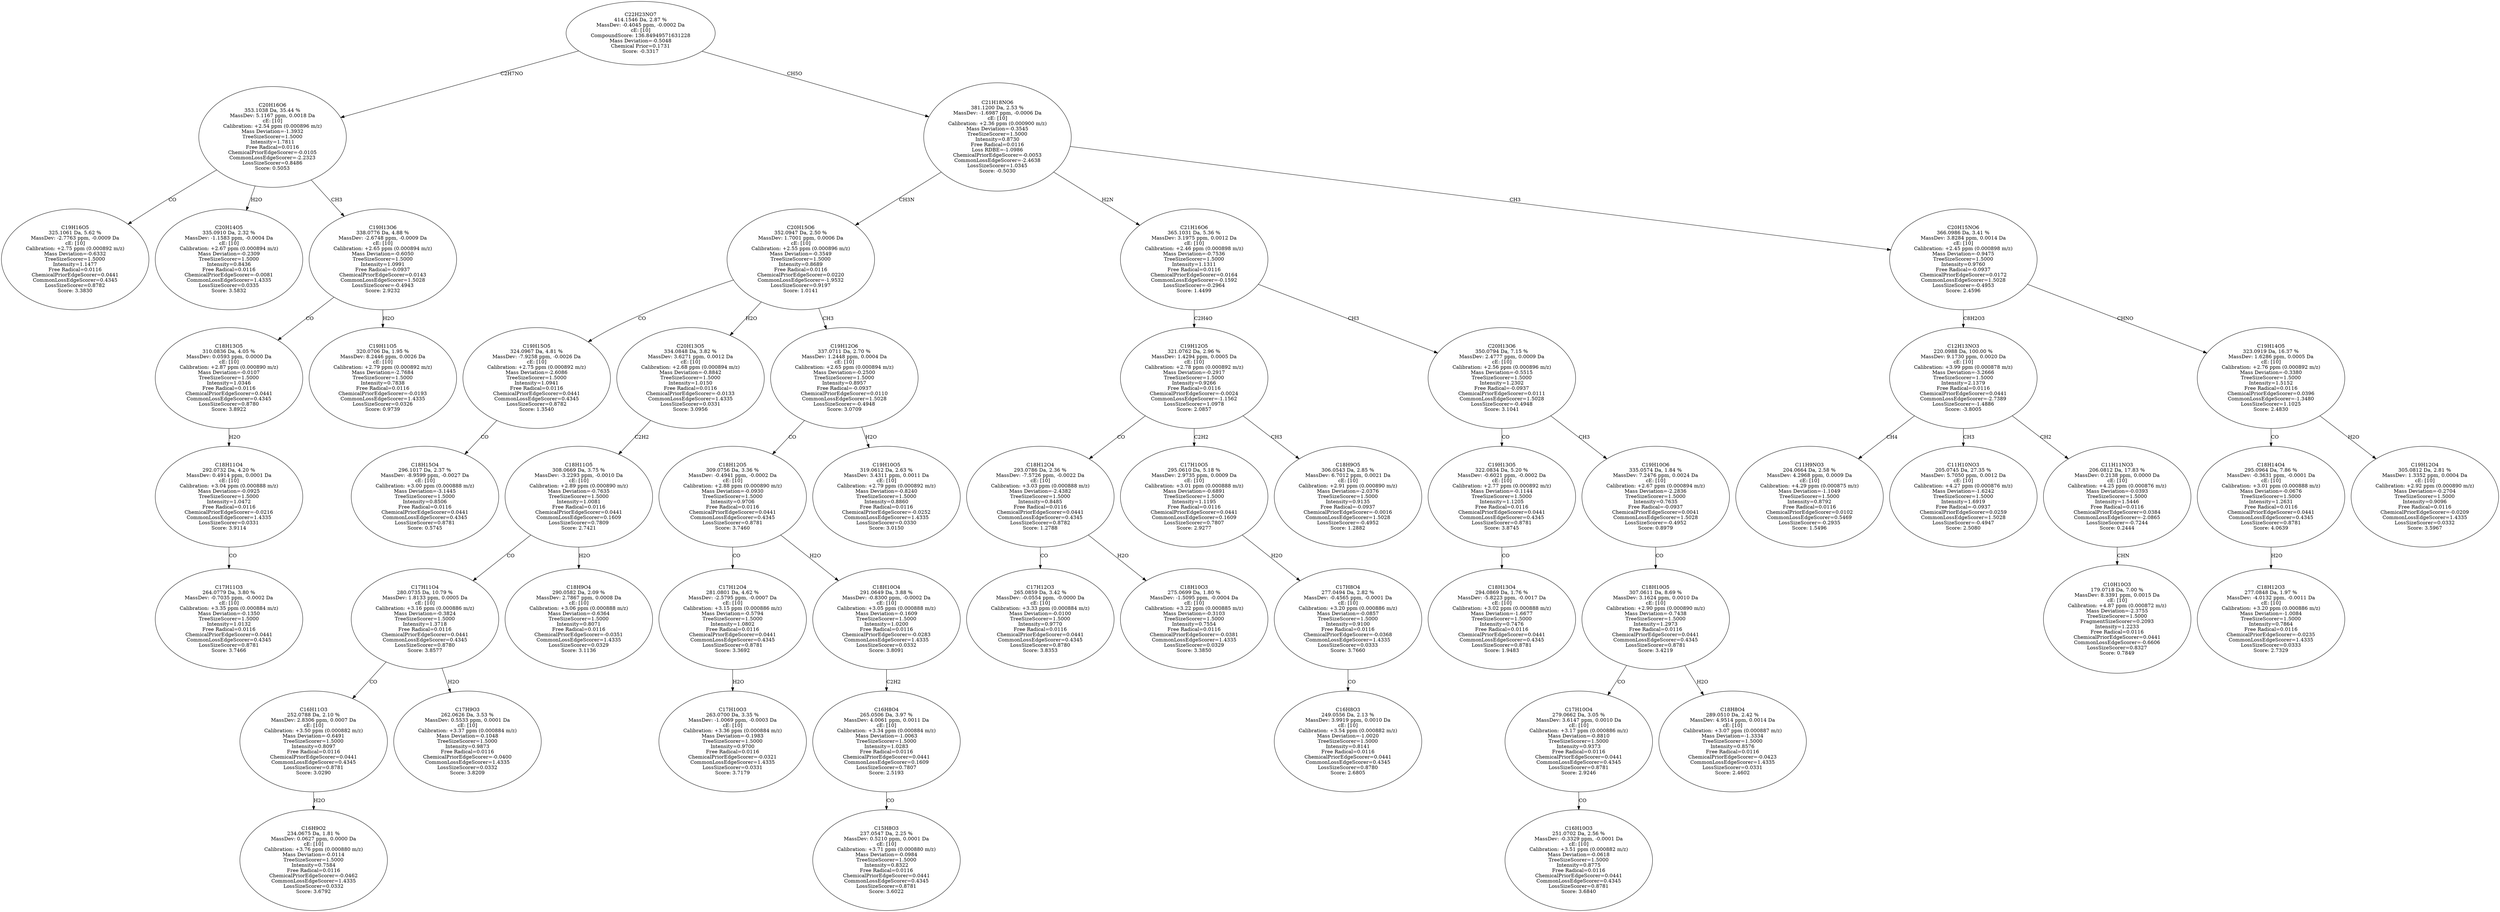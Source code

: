 strict digraph {
v1 [label="C19H16O5\n325.1061 Da, 5.62 %\nMassDev: -2.7763 ppm, -0.0009 Da\ncE: [10]\nCalibration: +2.75 ppm (0.000892 m/z)\nMass Deviation=-0.6332\nTreeSizeScorer=1.5000\nIntensity=1.1477\nFree Radical=0.0116\nChemicalPriorEdgeScorer=0.0441\nCommonLossEdgeScorer=0.4345\nLossSizeScorer=0.8782\nScore: 3.3830"];
v2 [label="C20H14O5\n335.0910 Da, 2.32 %\nMassDev: -1.1583 ppm, -0.0004 Da\ncE: [10]\nCalibration: +2.67 ppm (0.000894 m/z)\nMass Deviation=-0.2309\nTreeSizeScorer=1.5000\nIntensity=0.8436\nFree Radical=0.0116\nChemicalPriorEdgeScorer=-0.0081\nCommonLossEdgeScorer=1.4335\nLossSizeScorer=0.0335\nScore: 3.5832"];
v3 [label="C17H11O3\n264.0779 Da, 3.80 %\nMassDev: -0.7035 ppm, -0.0002 Da\ncE: [10]\nCalibration: +3.35 ppm (0.000884 m/z)\nMass Deviation=-0.1350\nTreeSizeScorer=1.5000\nIntensity=1.0132\nFree Radical=0.0116\nChemicalPriorEdgeScorer=0.0441\nCommonLossEdgeScorer=0.4345\nLossSizeScorer=0.8781\nScore: 3.7466"];
v4 [label="C18H11O4\n292.0732 Da, 4.20 %\nMassDev: 0.4914 ppm, 0.0001 Da\ncE: [10]\nCalibration: +3.04 ppm (0.000888 m/z)\nMass Deviation=-0.0925\nTreeSizeScorer=1.5000\nIntensity=1.0472\nFree Radical=0.0116\nChemicalPriorEdgeScorer=-0.0216\nCommonLossEdgeScorer=1.4335\nLossSizeScorer=0.0331\nScore: 3.9114"];
v5 [label="C18H13O5\n310.0836 Da, 4.05 %\nMassDev: 0.0593 ppm, 0.0000 Da\ncE: [10]\nCalibration: +2.87 ppm (0.000890 m/z)\nMass Deviation=-0.0107\nTreeSizeScorer=1.5000\nIntensity=1.0346\nFree Radical=0.0116\nChemicalPriorEdgeScorer=0.0441\nCommonLossEdgeScorer=0.4345\nLossSizeScorer=0.8780\nScore: 3.8922"];
v6 [label="C19H11O5\n320.0706 Da, 1.95 %\nMassDev: 8.2446 ppm, 0.0026 Da\ncE: [10]\nCalibration: +2.79 ppm (0.000892 m/z)\nMass Deviation=-2.7684\nTreeSizeScorer=1.5000\nIntensity=0.7838\nFree Radical=0.0116\nChemicalPriorEdgeScorer=-0.0193\nCommonLossEdgeScorer=1.4335\nLossSizeScorer=0.0326\nScore: 0.9739"];
v7 [label="C19H13O6\n338.0776 Da, 4.88 %\nMassDev: -2.6748 ppm, -0.0009 Da\ncE: [10]\nCalibration: +2.65 ppm (0.000894 m/z)\nMass Deviation=-0.6050\nTreeSizeScorer=1.5000\nIntensity=1.0991\nFree Radical=-0.0937\nChemicalPriorEdgeScorer=0.0143\nCommonLossEdgeScorer=1.5028\nLossSizeScorer=-0.4943\nScore: 2.9232"];
v8 [label="C20H16O6\n353.1038 Da, 35.44 %\nMassDev: 5.1167 ppm, 0.0018 Da\ncE: [10]\nCalibration: +2.54 ppm (0.000896 m/z)\nMass Deviation=-1.3932\nTreeSizeScorer=1.5000\nIntensity=1.7811\nFree Radical=0.0116\nChemicalPriorEdgeScorer=-0.0105\nCommonLossEdgeScorer=-2.2323\nLossSizeScorer=0.8486\nScore: 0.5053"];
v9 [label="C18H15O4\n296.1017 Da, 2.37 %\nMassDev: -8.9599 ppm, -0.0027 Da\ncE: [10]\nCalibration: +3.00 ppm (0.000888 m/z)\nMass Deviation=-3.1445\nTreeSizeScorer=1.5000\nIntensity=0.8506\nFree Radical=0.0116\nChemicalPriorEdgeScorer=0.0441\nCommonLossEdgeScorer=0.4345\nLossSizeScorer=0.8781\nScore: 0.5745"];
v10 [label="C19H15O5\n324.0967 Da, 4.81 %\nMassDev: -7.9258 ppm, -0.0026 Da\ncE: [10]\nCalibration: +2.75 ppm (0.000892 m/z)\nMass Deviation=-2.6086\nTreeSizeScorer=1.5000\nIntensity=1.0941\nFree Radical=0.0116\nChemicalPriorEdgeScorer=0.0441\nCommonLossEdgeScorer=0.4345\nLossSizeScorer=0.8782\nScore: 1.3540"];
v11 [label="C16H9O2\n234.0675 Da, 1.81 %\nMassDev: 0.0627 ppm, 0.0000 Da\ncE: [10]\nCalibration: +3.76 ppm (0.000880 m/z)\nMass Deviation=-0.0114\nTreeSizeScorer=1.5000\nIntensity=0.7584\nFree Radical=0.0116\nChemicalPriorEdgeScorer=-0.0462\nCommonLossEdgeScorer=1.4335\nLossSizeScorer=0.0332\nScore: 3.6792"];
v12 [label="C16H11O3\n252.0788 Da, 2.10 %\nMassDev: 2.8306 ppm, 0.0007 Da\ncE: [10]\nCalibration: +3.50 ppm (0.000882 m/z)\nMass Deviation=-0.6491\nTreeSizeScorer=1.5000\nIntensity=0.8097\nFree Radical=0.0116\nChemicalPriorEdgeScorer=0.0441\nCommonLossEdgeScorer=0.4345\nLossSizeScorer=0.8781\nScore: 3.0290"];
v13 [label="C17H9O3\n262.0626 Da, 3.53 %\nMassDev: 0.5533 ppm, 0.0001 Da\ncE: [10]\nCalibration: +3.37 ppm (0.000884 m/z)\nMass Deviation=-0.1048\nTreeSizeScorer=1.5000\nIntensity=0.9873\nFree Radical=0.0116\nChemicalPriorEdgeScorer=-0.0400\nCommonLossEdgeScorer=1.4335\nLossSizeScorer=0.0332\nScore: 3.8209"];
v14 [label="C17H11O4\n280.0735 Da, 10.79 %\nMassDev: 1.8133 ppm, 0.0005 Da\ncE: [10]\nCalibration: +3.16 ppm (0.000886 m/z)\nMass Deviation=-0.3824\nTreeSizeScorer=1.5000\nIntensity=1.3718\nFree Radical=0.0116\nChemicalPriorEdgeScorer=0.0441\nCommonLossEdgeScorer=0.4345\nLossSizeScorer=0.8780\nScore: 3.8577"];
v15 [label="C18H9O4\n290.0582 Da, 2.09 %\nMassDev: 2.7867 ppm, 0.0008 Da\ncE: [10]\nCalibration: +3.06 ppm (0.000888 m/z)\nMass Deviation=-0.6364\nTreeSizeScorer=1.5000\nIntensity=0.8071\nFree Radical=0.0116\nChemicalPriorEdgeScorer=-0.0351\nCommonLossEdgeScorer=1.4335\nLossSizeScorer=0.0329\nScore: 3.1136"];
v16 [label="C18H11O5\n308.0669 Da, 3.75 %\nMassDev: -3.2293 ppm, -0.0010 Da\ncE: [10]\nCalibration: +2.89 ppm (0.000890 m/z)\nMass Deviation=-0.7635\nTreeSizeScorer=1.5000\nIntensity=1.0081\nFree Radical=0.0116\nChemicalPriorEdgeScorer=0.0441\nCommonLossEdgeScorer=0.1609\nLossSizeScorer=0.7809\nScore: 2.7421"];
v17 [label="C20H13O5\n334.0848 Da, 3.82 %\nMassDev: 3.6271 ppm, 0.0012 Da\ncE: [10]\nCalibration: +2.68 ppm (0.000894 m/z)\nMass Deviation=-0.8842\nTreeSizeScorer=1.5000\nIntensity=1.0150\nFree Radical=0.0116\nChemicalPriorEdgeScorer=-0.0133\nCommonLossEdgeScorer=1.4335\nLossSizeScorer=0.0331\nScore: 3.0956"];
v18 [label="C17H10O3\n263.0700 Da, 3.35 %\nMassDev: -1.0069 ppm, -0.0003 Da\ncE: [10]\nCalibration: +3.36 ppm (0.000884 m/z)\nMass Deviation=-0.1983\nTreeSizeScorer=1.5000\nIntensity=0.9700\nFree Radical=0.0116\nChemicalPriorEdgeScorer=-0.0321\nCommonLossEdgeScorer=1.4335\nLossSizeScorer=0.0331\nScore: 3.7179"];
v19 [label="C17H12O4\n281.0801 Da, 4.62 %\nMassDev: -2.5795 ppm, -0.0007 Da\ncE: [10]\nCalibration: +3.15 ppm (0.000886 m/z)\nMass Deviation=-0.5794\nTreeSizeScorer=1.5000\nIntensity=1.0802\nFree Radical=0.0116\nChemicalPriorEdgeScorer=0.0441\nCommonLossEdgeScorer=0.4345\nLossSizeScorer=0.8781\nScore: 3.3692"];
v20 [label="C15H8O3\n237.0547 Da, 2.25 %\nMassDev: 0.5210 ppm, 0.0001 Da\ncE: [10]\nCalibration: +3.71 ppm (0.000880 m/z)\nMass Deviation=-0.0984\nTreeSizeScorer=1.5000\nIntensity=0.8322\nFree Radical=0.0116\nChemicalPriorEdgeScorer=0.0441\nCommonLossEdgeScorer=0.4345\nLossSizeScorer=0.8781\nScore: 3.6022"];
v21 [label="C16H8O4\n265.0506 Da, 3.97 %\nMassDev: 4.0061 ppm, 0.0011 Da\ncE: [10]\nCalibration: +3.34 ppm (0.000884 m/z)\nMass Deviation=-1.0063\nTreeSizeScorer=1.5000\nIntensity=1.0283\nFree Radical=0.0116\nChemicalPriorEdgeScorer=0.0441\nCommonLossEdgeScorer=0.1609\nLossSizeScorer=0.7807\nScore: 2.5193"];
v22 [label="C18H10O4\n291.0649 Da, 3.88 %\nMassDev: -0.8300 ppm, -0.0002 Da\ncE: [10]\nCalibration: +3.05 ppm (0.000888 m/z)\nMass Deviation=-0.1609\nTreeSizeScorer=1.5000\nIntensity=1.0200\nFree Radical=0.0116\nChemicalPriorEdgeScorer=-0.0283\nCommonLossEdgeScorer=1.4335\nLossSizeScorer=0.0332\nScore: 3.8091"];
v23 [label="C18H12O5\n309.0756 Da, 3.36 %\nMassDev: -0.4941 ppm, -0.0002 Da\ncE: [10]\nCalibration: +2.88 ppm (0.000890 m/z)\nMass Deviation=-0.0930\nTreeSizeScorer=1.5000\nIntensity=0.9706\nFree Radical=0.0116\nChemicalPriorEdgeScorer=0.0441\nCommonLossEdgeScorer=0.4345\nLossSizeScorer=0.8781\nScore: 3.7460"];
v24 [label="C19H10O5\n319.0612 Da, 2.63 %\nMassDev: 3.4311 ppm, 0.0011 Da\ncE: [10]\nCalibration: +2.79 ppm (0.000892 m/z)\nMass Deviation=-0.8240\nTreeSizeScorer=1.5000\nIntensity=0.8860\nFree Radical=0.0116\nChemicalPriorEdgeScorer=-0.0252\nCommonLossEdgeScorer=1.4335\nLossSizeScorer=0.0330\nScore: 3.0150"];
v25 [label="C19H12O6\n337.0711 Da, 2.70 %\nMassDev: 1.2448 ppm, 0.0004 Da\ncE: [10]\nCalibration: +2.65 ppm (0.000894 m/z)\nMass Deviation=-0.2500\nTreeSizeScorer=1.5000\nIntensity=0.8957\nFree Radical=-0.0937\nChemicalPriorEdgeScorer=0.0110\nCommonLossEdgeScorer=1.5028\nLossSizeScorer=-0.4948\nScore: 3.0709"];
v26 [label="C20H15O6\n352.0947 Da, 2.50 %\nMassDev: 1.7001 ppm, 0.0006 Da\ncE: [10]\nCalibration: +2.55 ppm (0.000896 m/z)\nMass Deviation=-0.3549\nTreeSizeScorer=1.5000\nIntensity=0.8689\nFree Radical=0.0116\nChemicalPriorEdgeScorer=0.0220\nCommonLossEdgeScorer=-1.9532\nLossSizeScorer=0.9197\nScore: 1.0141"];
v27 [label="C17H12O3\n265.0859 Da, 3.42 %\nMassDev: -0.0554 ppm, -0.0000 Da\ncE: [10]\nCalibration: +3.33 ppm (0.000884 m/z)\nMass Deviation=-0.0100\nTreeSizeScorer=1.5000\nIntensity=0.9770\nFree Radical=0.0116\nChemicalPriorEdgeScorer=0.0441\nCommonLossEdgeScorer=0.4345\nLossSizeScorer=0.8780\nScore: 3.8353"];
v28 [label="C18H10O3\n275.0699 Da, 1.80 %\nMassDev: -1.5095 ppm, -0.0004 Da\ncE: [10]\nCalibration: +3.22 ppm (0.000885 m/z)\nMass Deviation=-0.3103\nTreeSizeScorer=1.5000\nIntensity=0.7554\nFree Radical=0.0116\nChemicalPriorEdgeScorer=-0.0381\nCommonLossEdgeScorer=1.4335\nLossSizeScorer=0.0329\nScore: 3.3850"];
v29 [label="C18H12O4\n293.0786 Da, 2.36 %\nMassDev: -7.5726 ppm, -0.0022 Da\ncE: [10]\nCalibration: +3.03 ppm (0.000888 m/z)\nMass Deviation=-2.4382\nTreeSizeScorer=1.5000\nIntensity=0.8485\nFree Radical=0.0116\nChemicalPriorEdgeScorer=0.0441\nCommonLossEdgeScorer=0.4345\nLossSizeScorer=0.8782\nScore: 1.2788"];
v30 [label="C16H8O3\n249.0556 Da, 2.13 %\nMassDev: 3.9919 ppm, 0.0010 Da\ncE: [10]\nCalibration: +3.54 ppm (0.000882 m/z)\nMass Deviation=-1.0020\nTreeSizeScorer=1.5000\nIntensity=0.8141\nFree Radical=0.0116\nChemicalPriorEdgeScorer=0.0441\nCommonLossEdgeScorer=0.4345\nLossSizeScorer=0.8780\nScore: 2.6805"];
v31 [label="C17H8O4\n277.0494 Da, 2.82 %\nMassDev: -0.4565 ppm, -0.0001 Da\ncE: [10]\nCalibration: +3.20 ppm (0.000886 m/z)\nMass Deviation=-0.0857\nTreeSizeScorer=1.5000\nIntensity=0.9100\nFree Radical=0.0116\nChemicalPriorEdgeScorer=-0.0368\nCommonLossEdgeScorer=1.4335\nLossSizeScorer=0.0333\nScore: 3.7660"];
v32 [label="C17H10O5\n295.0610 Da, 5.18 %\nMassDev: 2.9735 ppm, 0.0009 Da\ncE: [10]\nCalibration: +3.01 ppm (0.000888 m/z)\nMass Deviation=-0.6891\nTreeSizeScorer=1.5000\nIntensity=1.1195\nFree Radical=0.0116\nChemicalPriorEdgeScorer=0.0441\nCommonLossEdgeScorer=0.1609\nLossSizeScorer=0.7807\nScore: 2.9277"];
v33 [label="C18H9O5\n306.0543 Da, 2.85 %\nMassDev: 6.7012 ppm, 0.0021 Da\ncE: [10]\nCalibration: +2.91 ppm (0.000890 m/z)\nMass Deviation=-2.0376\nTreeSizeScorer=1.5000\nIntensity=0.9135\nFree Radical=-0.0937\nChemicalPriorEdgeScorer=-0.0016\nCommonLossEdgeScorer=1.5028\nLossSizeScorer=-0.4952\nScore: 1.2882"];
v34 [label="C19H12O5\n321.0762 Da, 2.96 %\nMassDev: 1.4294 ppm, 0.0005 Da\ncE: [10]\nCalibration: +2.78 ppm (0.000892 m/z)\nMass Deviation=-0.2917\nTreeSizeScorer=1.5000\nIntensity=0.9266\nFree Radical=0.0116\nChemicalPriorEdgeScorer=-0.0024\nCommonLossEdgeScorer=-1.1562\nLossSizeScorer=1.0978\nScore: 2.0857"];
v35 [label="C18H13O4\n294.0869 Da, 1.76 %\nMassDev: -5.8223 ppm, -0.0017 Da\ncE: [10]\nCalibration: +3.02 ppm (0.000888 m/z)\nMass Deviation=-1.6677\nTreeSizeScorer=1.5000\nIntensity=0.7476\nFree Radical=0.0116\nChemicalPriorEdgeScorer=0.0441\nCommonLossEdgeScorer=0.4345\nLossSizeScorer=0.8781\nScore: 1.9483"];
v36 [label="C19H13O5\n322.0834 Da, 5.20 %\nMassDev: -0.6021 ppm, -0.0002 Da\ncE: [10]\nCalibration: +2.77 ppm (0.000892 m/z)\nMass Deviation=-0.1144\nTreeSizeScorer=1.5000\nIntensity=1.1205\nFree Radical=0.0116\nChemicalPriorEdgeScorer=0.0441\nCommonLossEdgeScorer=0.4345\nLossSizeScorer=0.8781\nScore: 3.8745"];
v37 [label="C16H10O3\n251.0702 Da, 2.56 %\nMassDev: -0.3329 ppm, -0.0001 Da\ncE: [10]\nCalibration: +3.51 ppm (0.000882 m/z)\nMass Deviation=-0.0618\nTreeSizeScorer=1.5000\nIntensity=0.8775\nFree Radical=0.0116\nChemicalPriorEdgeScorer=0.0441\nCommonLossEdgeScorer=0.4345\nLossSizeScorer=0.8781\nScore: 3.6840"];
v38 [label="C17H10O4\n279.0662 Da, 3.05 %\nMassDev: 3.6147 ppm, 0.0010 Da\ncE: [10]\nCalibration: +3.17 ppm (0.000886 m/z)\nMass Deviation=-0.8810\nTreeSizeScorer=1.5000\nIntensity=0.9373\nFree Radical=0.0116\nChemicalPriorEdgeScorer=0.0441\nCommonLossEdgeScorer=0.4345\nLossSizeScorer=0.8781\nScore: 2.9246"];
v39 [label="C18H8O4\n289.0510 Da, 2.42 %\nMassDev: 4.9514 ppm, 0.0014 Da\ncE: [10]\nCalibration: +3.07 ppm (0.000887 m/z)\nMass Deviation=-1.3334\nTreeSizeScorer=1.5000\nIntensity=0.8576\nFree Radical=0.0116\nChemicalPriorEdgeScorer=-0.0423\nCommonLossEdgeScorer=1.4335\nLossSizeScorer=0.0331\nScore: 2.4602"];
v40 [label="C18H10O5\n307.0611 Da, 8.69 %\nMassDev: 3.1624 ppm, 0.0010 Da\ncE: [10]\nCalibration: +2.90 ppm (0.000890 m/z)\nMass Deviation=-0.7438\nTreeSizeScorer=1.5000\nIntensity=1.2973\nFree Radical=0.0116\nChemicalPriorEdgeScorer=0.0441\nCommonLossEdgeScorer=0.4345\nLossSizeScorer=0.8781\nScore: 3.4219"];
v41 [label="C19H10O6\n335.0574 Da, 1.84 %\nMassDev: 7.2476 ppm, 0.0024 Da\ncE: [10]\nCalibration: +2.67 ppm (0.000894 m/z)\nMass Deviation=-2.2836\nTreeSizeScorer=1.5000\nIntensity=0.7635\nFree Radical=-0.0937\nChemicalPriorEdgeScorer=0.0041\nCommonLossEdgeScorer=1.5028\nLossSizeScorer=-0.4952\nScore: 0.8979"];
v42 [label="C20H13O6\n350.0794 Da, 7.15 %\nMassDev: 2.4777 ppm, 0.0009 Da\ncE: [10]\nCalibration: +2.56 ppm (0.000896 m/z)\nMass Deviation=-0.5515\nTreeSizeScorer=1.5000\nIntensity=1.2302\nFree Radical=-0.0937\nChemicalPriorEdgeScorer=0.0111\nCommonLossEdgeScorer=1.5028\nLossSizeScorer=-0.4948\nScore: 3.1041"];
v43 [label="C21H16O6\n365.1031 Da, 5.36 %\nMassDev: 3.1975 ppm, 0.0012 Da\ncE: [10]\nCalibration: +2.46 ppm (0.000898 m/z)\nMass Deviation=-0.7536\nTreeSizeScorer=1.5000\nIntensity=1.1311\nFree Radical=0.0116\nChemicalPriorEdgeScorer=0.0164\nCommonLossEdgeScorer=-0.1592\nLossSizeScorer=-0.2964\nScore: 1.4499"];
v44 [label="C11H9NO3\n204.0664 Da, 2.58 %\nMassDev: 4.2968 ppm, 0.0009 Da\ncE: [10]\nCalibration: +4.29 ppm (0.000875 m/z)\nMass Deviation=-1.1049\nTreeSizeScorer=1.5000\nIntensity=0.8792\nFree Radical=0.0116\nChemicalPriorEdgeScorer=0.0102\nCommonLossEdgeScorer=0.5469\nLossSizeScorer=-0.2935\nScore: 1.5496"];
v45 [label="C11H10NO3\n205.0745 Da, 27.35 %\nMassDev: 5.7050 ppm, 0.0012 Da\ncE: [10]\nCalibration: +4.27 ppm (0.000876 m/z)\nMass Deviation=-1.6242\nTreeSizeScorer=1.5000\nIntensity=1.6919\nFree Radical=-0.0937\nChemicalPriorEdgeScorer=0.0259\nCommonLossEdgeScorer=1.5028\nLossSizeScorer=-0.4947\nScore: 2.5080"];
v46 [label="C10H10O3\n179.0718 Da, 7.00 %\nMassDev: 8.3391 ppm, 0.0015 Da\ncE: [10]\nCalibration: +4.87 ppm (0.000872 m/z)\nMass Deviation=-2.3755\nTreeSizeScorer=1.5000\nFragmentSizeScorer=0.2093\nIntensity=1.2233\nFree Radical=0.0116\nChemicalPriorEdgeScorer=0.0441\nCommonLossEdgeScorer=-0.6606\nLossSizeScorer=0.8327\nScore: 0.7849"];
v47 [label="C11H11NO3\n206.0812 Da, 17.83 %\nMassDev: 0.2138 ppm, 0.0000 Da\ncE: [10]\nCalibration: +4.25 ppm (0.000876 m/z)\nMass Deviation=-0.0393\nTreeSizeScorer=1.5000\nIntensity=1.5446\nFree Radical=0.0116\nChemicalPriorEdgeScorer=0.0384\nCommonLossEdgeScorer=-2.0865\nLossSizeScorer=-0.7244\nScore: 0.2444"];
v48 [label="C12H13NO3\n220.0988 Da, 100.00 %\nMassDev: 9.1730 ppm, 0.0020 Da\ncE: [10]\nCalibration: +3.99 ppm (0.000878 m/z)\nMass Deviation=-3.2666\nTreeSizeScorer=1.5000\nIntensity=2.1379\nFree Radical=0.0116\nChemicalPriorEdgeScorer=0.0441\nCommonLossEdgeScorer=-2.7389\nLossSizeScorer=-1.4886\nScore: -3.8005"];
v49 [label="C18H12O3\n277.0848 Da, 1.97 %\nMassDev: -4.0132 ppm, -0.0011 Da\ncE: [10]\nCalibration: +3.20 ppm (0.000886 m/z)\nMass Deviation=-1.0084\nTreeSizeScorer=1.5000\nIntensity=0.7864\nFree Radical=0.0116\nChemicalPriorEdgeScorer=-0.0235\nCommonLossEdgeScorer=1.4335\nLossSizeScorer=0.0333\nScore: 2.7329"];
v50 [label="C18H14O4\n295.0964 Da, 7.86 %\nMassDev: -0.3631 ppm, -0.0001 Da\ncE: [10]\nCalibration: +3.01 ppm (0.000888 m/z)\nMass Deviation=-0.0676\nTreeSizeScorer=1.5000\nIntensity=1.2631\nFree Radical=0.0116\nChemicalPriorEdgeScorer=0.0441\nCommonLossEdgeScorer=0.4345\nLossSizeScorer=0.8781\nScore: 4.0639"];
v51 [label="C19H12O4\n305.0812 Da, 2.81 %\nMassDev: 1.3352 ppm, 0.0004 Da\ncE: [10]\nCalibration: +2.92 ppm (0.000890 m/z)\nMass Deviation=-0.2704\nTreeSizeScorer=1.5000\nIntensity=0.9096\nFree Radical=0.0116\nChemicalPriorEdgeScorer=-0.0209\nCommonLossEdgeScorer=1.4335\nLossSizeScorer=0.0332\nScore: 3.5967"];
v52 [label="C19H14O5\n323.0919 Da, 16.37 %\nMassDev: 1.6286 ppm, 0.0005 Da\ncE: [10]\nCalibration: +2.76 ppm (0.000892 m/z)\nMass Deviation=-0.3380\nTreeSizeScorer=1.5000\nIntensity=1.5152\nFree Radical=0.0116\nChemicalPriorEdgeScorer=0.0396\nCommonLossEdgeScorer=-1.3480\nLossSizeScorer=1.1025\nScore: 2.4830"];
v53 [label="C20H15NO6\n366.0986 Da, 3.41 %\nMassDev: 3.8284 ppm, 0.0014 Da\ncE: [10]\nCalibration: +2.45 ppm (0.000898 m/z)\nMass Deviation=-0.9475\nTreeSizeScorer=1.5000\nIntensity=0.9760\nFree Radical=-0.0937\nChemicalPriorEdgeScorer=0.0172\nCommonLossEdgeScorer=1.5028\nLossSizeScorer=-0.4953\nScore: 2.4596"];
v54 [label="C21H18NO6\n381.1200 Da, 2.53 %\nMassDev: -1.6987 ppm, -0.0006 Da\ncE: [10]\nCalibration: +2.36 ppm (0.000900 m/z)\nMass Deviation=-0.3545\nTreeSizeScorer=1.5000\nIntensity=0.8730\nFree Radical=0.0116\nLoss RDBE=-1.0986\nChemicalPriorEdgeScorer=-0.0053\nCommonLossEdgeScorer=-2.4638\nLossSizeScorer=1.0345\nScore: -0.5030"];
v55 [label="C22H23NO7\n414.1546 Da, 2.87 %\nMassDev: -0.4045 ppm, -0.0002 Da\ncE: [10]\nCompoundScore: 136.84949571631228\nMass Deviation=-0.5048\nChemical Prior=0.1731\nScore: -0.3317"];
v8 -> v1 [label="CO"];
v8 -> v2 [label="H2O"];
v4 -> v3 [label="CO"];
v5 -> v4 [label="H2O"];
v7 -> v5 [label="CO"];
v7 -> v6 [label="H2O"];
v8 -> v7 [label="CH3"];
v55 -> v8 [label="C2H7NO"];
v10 -> v9 [label="CO"];
v26 -> v10 [label="CO"];
v12 -> v11 [label="H2O"];
v14 -> v12 [label="CO"];
v14 -> v13 [label="H2O"];
v16 -> v14 [label="CO"];
v16 -> v15 [label="H2O"];
v17 -> v16 [label="C2H2"];
v26 -> v17 [label="H2O"];
v19 -> v18 [label="H2O"];
v23 -> v19 [label="CO"];
v21 -> v20 [label="CO"];
v22 -> v21 [label="C2H2"];
v23 -> v22 [label="H2O"];
v25 -> v23 [label="CO"];
v25 -> v24 [label="H2O"];
v26 -> v25 [label="CH3"];
v54 -> v26 [label="CH3N"];
v29 -> v27 [label="CO"];
v29 -> v28 [label="H2O"];
v34 -> v29 [label="CO"];
v31 -> v30 [label="CO"];
v32 -> v31 [label="H2O"];
v34 -> v32 [label="C2H2"];
v34 -> v33 [label="CH3"];
v43 -> v34 [label="C2H4O"];
v36 -> v35 [label="CO"];
v42 -> v36 [label="CO"];
v38 -> v37 [label="CO"];
v40 -> v38 [label="CO"];
v40 -> v39 [label="H2O"];
v41 -> v40 [label="CO"];
v42 -> v41 [label="CH3"];
v43 -> v42 [label="CH3"];
v54 -> v43 [label="H2N"];
v48 -> v44 [label="CH4"];
v48 -> v45 [label="CH3"];
v47 -> v46 [label="CHN"];
v48 -> v47 [label="CH2"];
v53 -> v48 [label="C8H2O3"];
v50 -> v49 [label="H2O"];
v52 -> v50 [label="CO"];
v52 -> v51 [label="H2O"];
v53 -> v52 [label="CHNO"];
v54 -> v53 [label="CH3"];
v55 -> v54 [label="CH5O"];
}